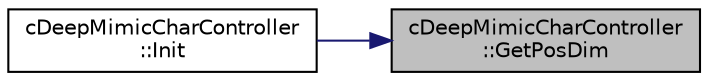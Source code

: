 digraph "cDeepMimicCharController::GetPosDim"
{
 // LATEX_PDF_SIZE
  edge [fontname="Helvetica",fontsize="10",labelfontname="Helvetica",labelfontsize="10"];
  node [fontname="Helvetica",fontsize="10",shape=record];
  rankdir="RL";
  Node1 [label="cDeepMimicCharController\l::GetPosDim",height=0.2,width=0.4,color="black", fillcolor="grey75", style="filled", fontcolor="black",tooltip=" "];
  Node1 -> Node2 [dir="back",color="midnightblue",fontsize="10",style="solid",fontname="Helvetica"];
  Node2 [label="cDeepMimicCharController\l::Init",height=0.2,width=0.4,color="black", fillcolor="white", style="filled",URL="$classc_deep_mimic_char_controller.html#aa78b3762829347f7638d6e739f0f043a",tooltip=" "];
}
